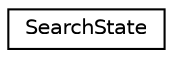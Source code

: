 digraph "Graphical Class Hierarchy"
{
 // LATEX_PDF_SIZE
  edge [fontname="Helvetica",fontsize="10",labelfontname="Helvetica",labelfontsize="10"];
  node [fontname="Helvetica",fontsize="10",shape=record];
  rankdir="LR";
  Node0 [label="SearchState",height=0.2,width=0.4,color="black", fillcolor="white", style="filled",URL="$classSearchState.html",tooltip=" "];
}
